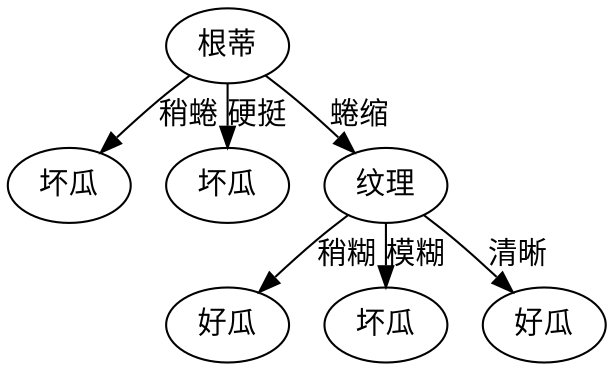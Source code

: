 digraph G {
	0 [label="根蒂" fontname=FangSong]
	15 [label="坏瓜" fontname=FangSong]
	0 -> 15 [label="稍蜷" fontname=FangSong]
	16 [label="坏瓜" fontname=FangSong]
	0 -> 16 [label="硬挺" fontname=FangSong]
	17 [label="纹理" fontname=FangSong]
	0 -> 17 [label="蜷缩" fontname=FangSong]
	18 [label="好瓜" fontname=FangSong]
	17 -> 18 [label="稍糊" fontname=FangSong]
	19 [label="坏瓜" fontname=FangSong]
	17 -> 19 [label="模糊" fontname=FangSong]
	20 [label="好瓜" fontname=FangSong]
	17 -> 20 [label="清晰" fontname=FangSong]
	rankdir=RB ranksep=0
}
